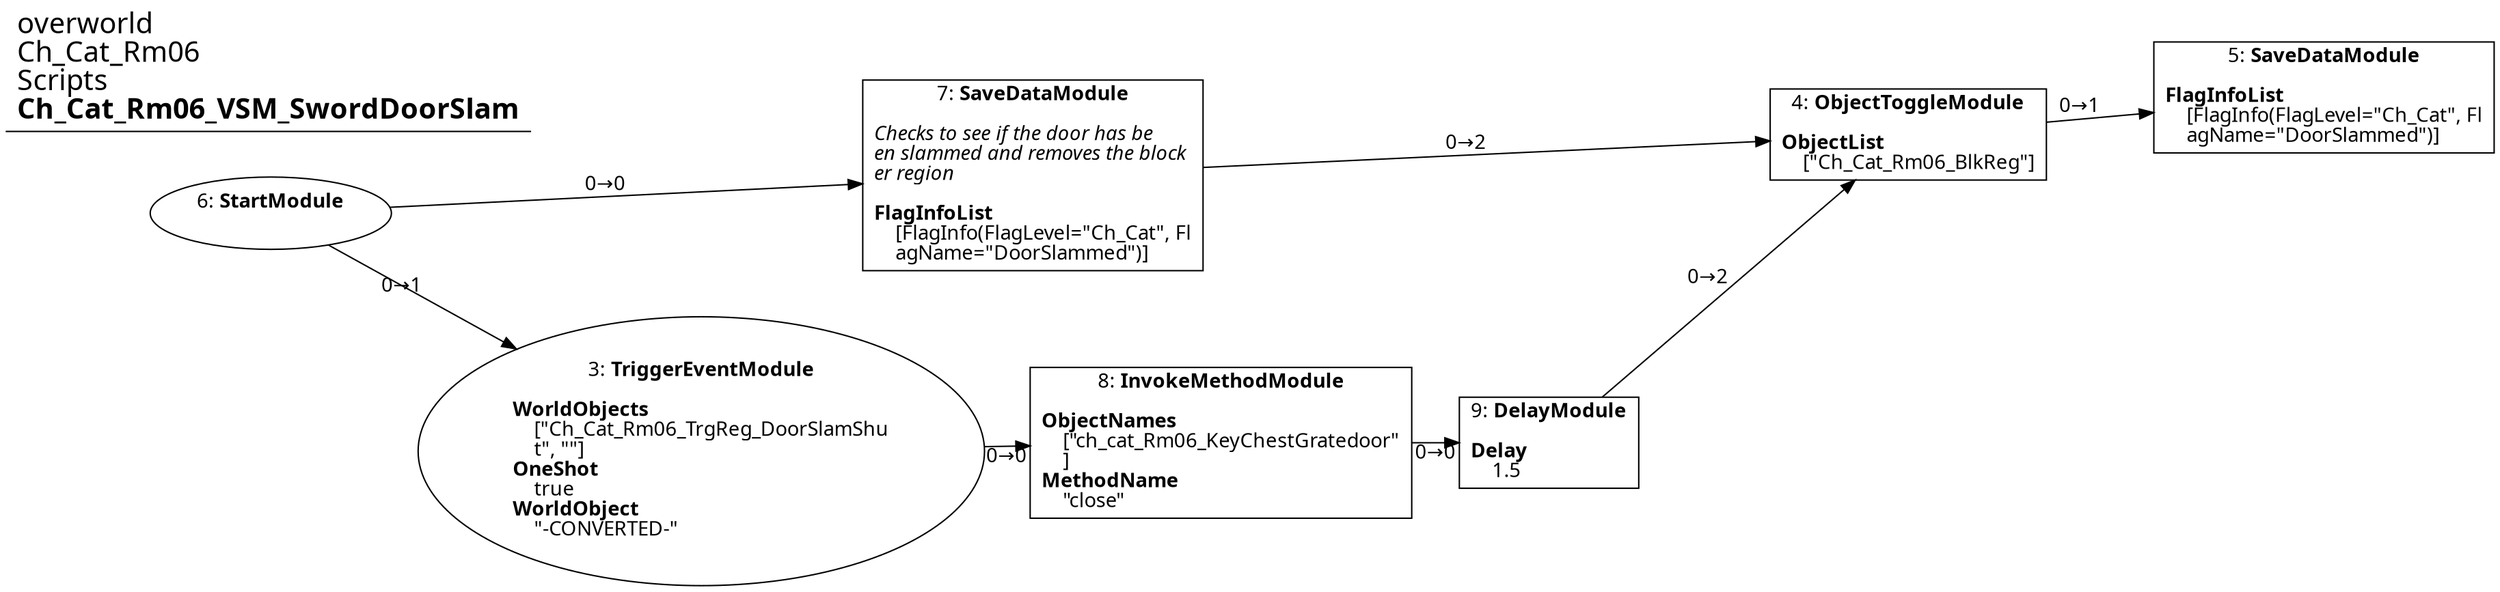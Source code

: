 digraph {
    layout = fdp;
    overlap = prism;
    sep = "+16";
    splines = spline;

    node [ shape = box ];

    graph [ fontname = "Segoe UI" ];
    node [ fontname = "Segoe UI" ];
    edge [ fontname = "Segoe UI" ];

    3 [ label = <3: <b>TriggerEventModule</b><br/><br/><b>WorldObjects</b><br align="left"/>    [&quot;Ch_Cat_Rm06_TrgReg_DoorSlamShu<br align="left"/>    t&quot;, &quot;&quot;]<br align="left"/><b>OneShot</b><br align="left"/>    true<br align="left"/><b>WorldObject</b><br align="left"/>    &quot;-CONVERTED-&quot;<br align="left"/>> ];
    3 [ shape = oval ]
    3 [ pos = "0.086,-0.30800003!" ];
    3 -> 8 [ label = "0→0" ];

    4 [ label = <4: <b>ObjectToggleModule</b><br/><br/><b>ObjectList</b><br align="left"/>    [&quot;Ch_Cat_Rm06_BlkReg&quot;]<br align="left"/>> ];
    4 [ pos = "0.78000003,-0.116000004!" ];
    4 -> 5 [ label = "0→1" ];

    5 [ label = <5: <b>SaveDataModule</b><br/><br/><b>FlagInfoList</b><br align="left"/>    [FlagInfo(FlagLevel=&quot;Ch_Cat&quot;, Fl<br align="left"/>    agName=&quot;DoorSlammed&quot;)]<br align="left"/>> ];
    5 [ pos = "1.0400001,-0.093!" ];

    6 [ label = <6: <b>StartModule</b><br/><br/>> ];
    6 [ shape = oval ]
    6 [ pos = "-0.231,-0.148!" ];
    6 -> 7 [ label = "0→0" ];
    6 -> 3 [ label = "0→1" ];

    7 [ label = <7: <b>SaveDataModule</b><br/><br/><i>Checks to see if the door has be<br align="left"/>en slammed and removes the block<br align="left"/>er region<br align="left"/></i><br align="left"/><b>FlagInfoList</b><br align="left"/>    [FlagInfo(FlagLevel=&quot;Ch_Cat&quot;, Fl<br align="left"/>    agName=&quot;DoorSlammed&quot;)]<br align="left"/>> ];
    7 [ pos = "0.268,-0.148!" ];
    7 -> 4 [ label = "0→2" ];

    8 [ label = <8: <b>InvokeMethodModule</b><br/><br/><b>ObjectNames</b><br align="left"/>    [&quot;ch_cat_Rm06_KeyChestGratedoor&quot;<br align="left"/>    ]<br align="left"/><b>MethodName</b><br align="left"/>    &quot;close&quot;<br align="left"/>> ];
    8 [ pos = "0.328,-0.307!" ];
    8 -> 9 [ label = "0→0" ];

    9 [ label = <9: <b>DelayModule</b><br/><br/><b>Delay</b><br align="left"/>    1.5<br align="left"/>> ];
    9 [ pos = "0.528,-0.307!" ];
    9 -> 4 [ label = "0→2" ];

    title [ pos = "-0.23200001,-0.09200001!" ];
    title [ shape = underline ];
    title [ label = <<font point-size="20">overworld<br align="left"/>Ch_Cat_Rm06<br align="left"/>Scripts<br align="left"/><b>Ch_Cat_Rm06_VSM_SwordDoorSlam</b><br align="left"/></font>> ];
}
